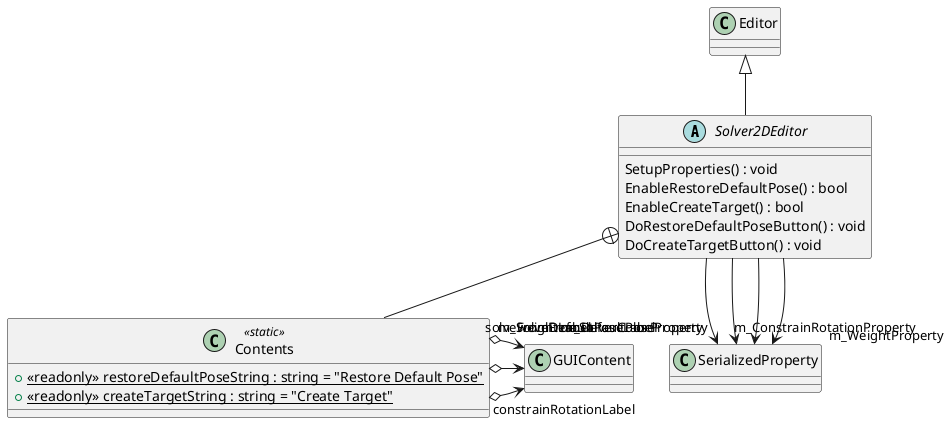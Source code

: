 @startuml
abstract class Solver2DEditor {
    SetupProperties() : void
    EnableRestoreDefaultPose() : bool
    EnableCreateTarget() : bool
    DoRestoreDefaultPoseButton() : void
    DoCreateTargetButton() : void
}
class Contents <<static>> {
    + {static} <<readonly>> restoreDefaultPoseString : string = "Restore Default Pose"
    + {static} <<readonly>> createTargetString : string = "Create Target"
}
Editor <|-- Solver2DEditor
Solver2DEditor --> "m_ConstrainRotationProperty" SerializedProperty
Solver2DEditor --> "m_SolveFromDefaultPoseProperty" SerializedProperty
Solver2DEditor --> "m_WeightProperty" SerializedProperty
Solver2DEditor --> "m_SolverColorProperty" SerializedProperty
Solver2DEditor +-- Contents
Contents o-> "constrainRotationLabel" GUIContent
Contents o-> "solveFromDefaultPoseLabel" GUIContent
Contents o-> "weightLabel" GUIContent
@enduml
